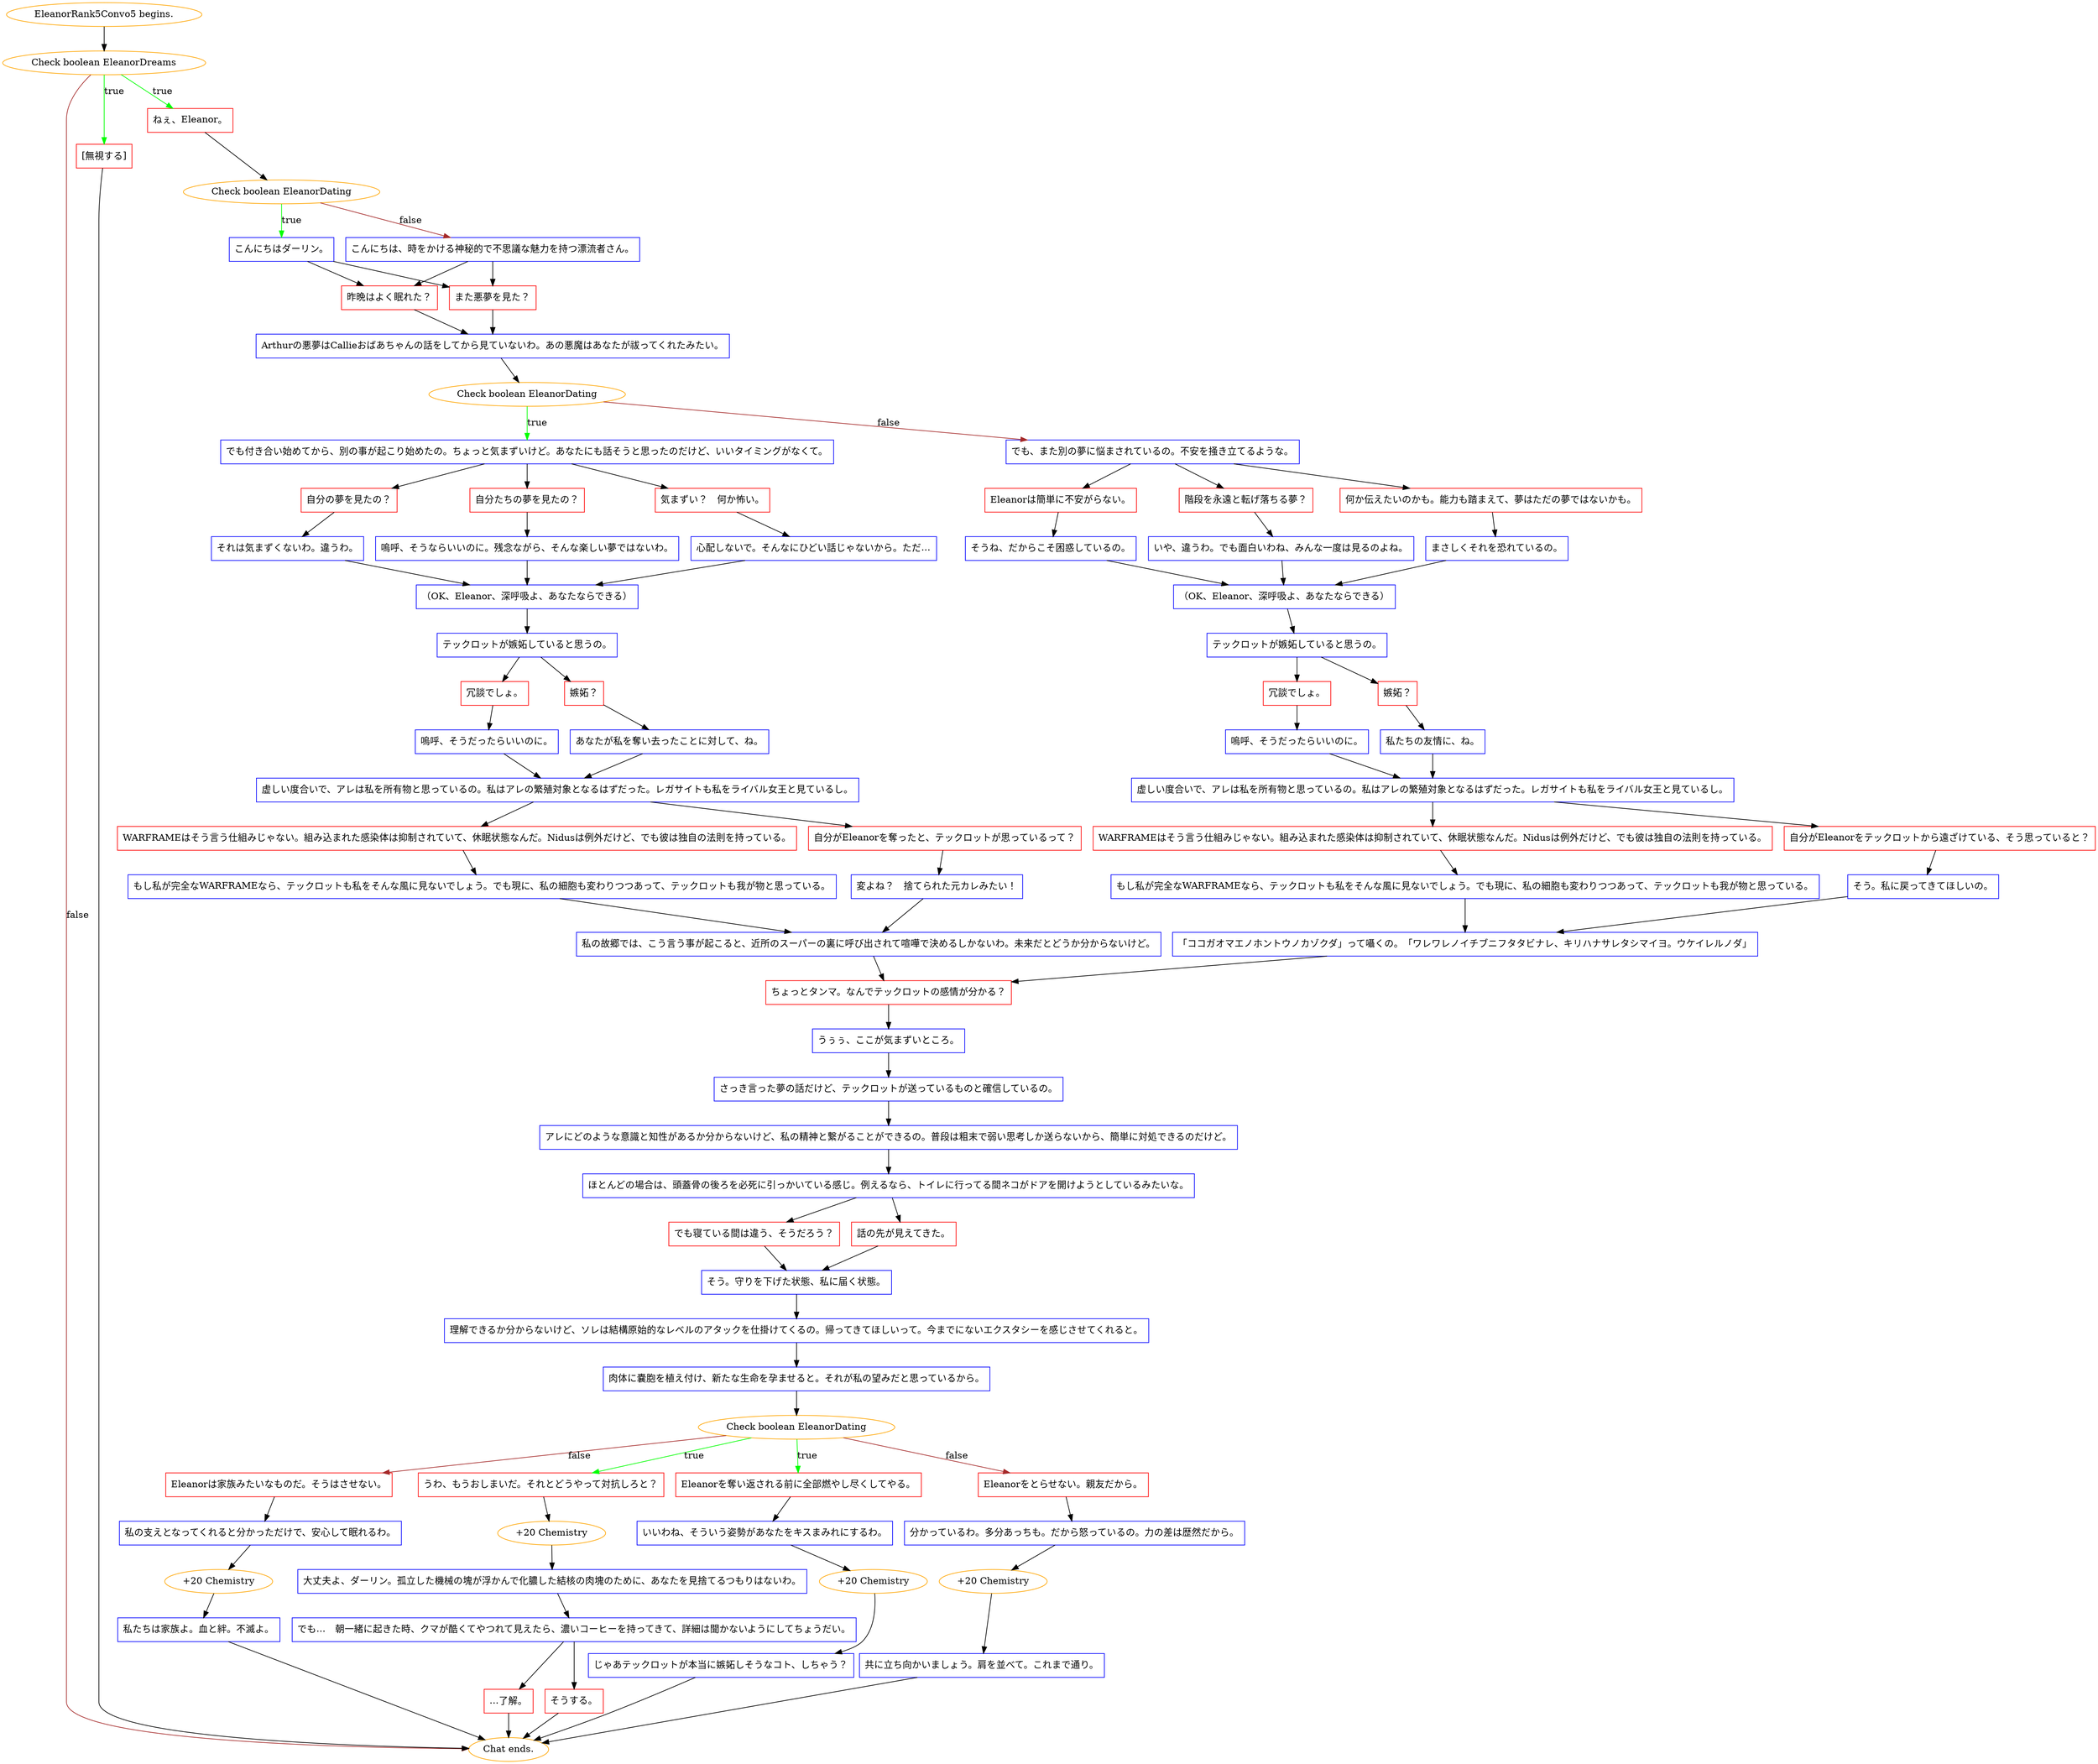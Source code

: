 digraph {
	"EleanorRank5Convo5 begins." [color=orange];
		"EleanorRank5Convo5 begins." -> j2010599810;
	j2010599810 [label="Check boolean EleanorDreams",color=orange];
		j2010599810 -> j1391293176 [label=true,color=green];
		j2010599810 -> j85835136 [label=true,color=green];
		j2010599810 -> "Chat ends." [label=false,color=brown];
	j1391293176 [label="ねぇ、Eleanor。",shape=box,color=red];
		j1391293176 -> j1518854856;
	j85835136 [label="[無視する]",shape=box,color=red];
		j85835136 -> "Chat ends.";
	"Chat ends." [color=orange];
	j1518854856 [label="Check boolean EleanorDating",color=orange];
		j1518854856 -> j1309942859 [label=true,color=green];
		j1518854856 -> j3569017315 [label=false,color=brown];
	j1309942859 [label="こんにちはダーリン。",shape=box,color=blue];
		j1309942859 -> j3956231631;
		j1309942859 -> j3686854598;
	j3569017315 [label="こんにちは、時をかける神秘的で不思議な魅力を持つ漂流者さん。",shape=box,color=blue];
		j3569017315 -> j3956231631;
		j3569017315 -> j3686854598;
	j3956231631 [label="昨晩はよく眠れた？",shape=box,color=red];
		j3956231631 -> j3267711060;
	j3686854598 [label="また悪夢を見た？",shape=box,color=red];
		j3686854598 -> j3267711060;
	j3267711060 [label="Arthurの悪夢はCallieおばあちゃんの話をしてから見ていないわ。あの悪魔はあなたが祓ってくれたみたい。",shape=box,color=blue];
		j3267711060 -> j3019953371;
	j3019953371 [label="Check boolean EleanorDating",color=orange];
		j3019953371 -> j4229820430 [label=true,color=green];
		j3019953371 -> j1303875073 [label=false,color=brown];
	j4229820430 [label="でも付き合い始めてから、別の事が起こり始めたの。ちょっと気まずいけど。あなたにも話そうと思ったのだけど、いいタイミングがなくて。",shape=box,color=blue];
		j4229820430 -> j1838657388;
		j4229820430 -> j4031484754;
		j4229820430 -> j962145763;
	j1303875073 [label="でも、また別の夢に悩まされているの。不安を掻き立てるような。",shape=box,color=blue];
		j1303875073 -> j143203704;
		j1303875073 -> j1531342100;
		j1303875073 -> j537797502;
	j1838657388 [label="自分の夢を見たの？",shape=box,color=red];
		j1838657388 -> j214553730;
	j4031484754 [label="自分たちの夢を見たの？",shape=box,color=red];
		j4031484754 -> j1327575294;
	j962145763 [label="気まずい？　何か怖い。",shape=box,color=red];
		j962145763 -> j1720368539;
	j143203704 [label="Eleanorは簡単に不安がらない。",shape=box,color=red];
		j143203704 -> j21053363;
	j1531342100 [label="階段を永遠と転げ落ちる夢？",shape=box,color=red];
		j1531342100 -> j3018189634;
	j537797502 [label="何か伝えたいのかも。能力も踏まえて、夢はただの夢ではないかも。",shape=box,color=red];
		j537797502 -> j2891900566;
	j214553730 [label="それは気まずくないわ。違うわ。",shape=box,color=blue];
		j214553730 -> j2768746959;
	j1327575294 [label="嗚呼、そうならいいのに。残念ながら、そんな楽しい夢ではないわ。",shape=box,color=blue];
		j1327575294 -> j2768746959;
	j1720368539 [label="心配しないで。そんなにひどい話じゃないから。ただ…",shape=box,color=blue];
		j1720368539 -> j2768746959;
	j21053363 [label="そうね、だからこそ困惑しているの。",shape=box,color=blue];
		j21053363 -> j4292176357;
	j3018189634 [label="いや、違うわ。でも面白いわね、みんな一度は見るのよね。",shape=box,color=blue];
		j3018189634 -> j4292176357;
	j2891900566 [label="まさしくそれを恐れているの。",shape=box,color=blue];
		j2891900566 -> j4292176357;
	j2768746959 [label="（OK、Eleanor、深呼吸よ、あなたならできる）",shape=box,color=blue];
		j2768746959 -> j675953647;
	j4292176357 [label="（OK、Eleanor、深呼吸よ、あなたならできる）",shape=box,color=blue];
		j4292176357 -> j1144359518;
	j675953647 [label="テックロットが嫉妬していると思うの。",shape=box,color=blue];
		j675953647 -> j2520803435;
		j675953647 -> j3255784759;
	j1144359518 [label="テックロットが嫉妬していると思うの。",shape=box,color=blue];
		j1144359518 -> j3964572810;
		j1144359518 -> j1729993015;
	j2520803435 [label="冗談でしょ。",shape=box,color=red];
		j2520803435 -> j1832102786;
	j3255784759 [label="嫉妬？",shape=box,color=red];
		j3255784759 -> j3322561318;
	j3964572810 [label="冗談でしょ。",shape=box,color=red];
		j3964572810 -> j563090492;
	j1729993015 [label="嫉妬？",shape=box,color=red];
		j1729993015 -> j376383888;
	j1832102786 [label="嗚呼、そうだったらいいのに。",shape=box,color=blue];
		j1832102786 -> j491705486;
	j3322561318 [label="あなたが私を奪い去ったことに対して、ね。",shape=box,color=blue];
		j3322561318 -> j491705486;
	j563090492 [label="嗚呼、そうだったらいいのに。",shape=box,color=blue];
		j563090492 -> j2867412438;
	j376383888 [label="私たちの友情に、ね。",shape=box,color=blue];
		j376383888 -> j2867412438;
	j491705486 [label="虚しい度合いで、アレは私を所有物と思っているの。私はアレの繁殖対象となるはずだった。レガサイトも私をライバル女王と見ているし。",shape=box,color=blue];
		j491705486 -> j3211116160;
		j491705486 -> j2009131915;
	j2867412438 [label="虚しい度合いで、アレは私を所有物と思っているの。私はアレの繁殖対象となるはずだった。レガサイトも私をライバル女王と見ているし。",shape=box,color=blue];
		j2867412438 -> j3267303888;
		j2867412438 -> j3875476010;
	j3211116160 [label="WARFRAMEはそう言う仕組みじゃない。組み込まれた感染体は抑制されていて、休眠状態なんだ。Nidusは例外だけど、でも彼は独自の法則を持っている。",shape=box,color=red];
		j3211116160 -> j2267145355;
	j2009131915 [label="自分がEleanorを奪ったと、テックロットが思っているって？",shape=box,color=red];
		j2009131915 -> j2210752353;
	j3267303888 [label="WARFRAMEはそう言う仕組みじゃない。組み込まれた感染体は抑制されていて、休眠状態なんだ。Nidusは例外だけど、でも彼は独自の法則を持っている。",shape=box,color=red];
		j3267303888 -> j4034655471;
	j3875476010 [label="自分がEleanorをテックロットから遠ざけている、そう思っていると？",shape=box,color=red];
		j3875476010 -> j578272489;
	j2267145355 [label="もし私が完全なWARFRAMEなら、テックロットも私をそんな風に見ないでしょう。でも現に、私の細胞も変わりつつあって、テックロットも我が物と思っている。",shape=box,color=blue];
		j2267145355 -> j103639857;
	j2210752353 [label="変よね？　捨てられた元カレみたい！",shape=box,color=blue];
		j2210752353 -> j103639857;
	j4034655471 [label="もし私が完全なWARFRAMEなら、テックロットも私をそんな風に見ないでしょう。でも現に、私の細胞も変わりつつあって、テックロットも我が物と思っている。",shape=box,color=blue];
		j4034655471 -> j2174422588;
	j578272489 [label="そう。私に戻ってきてほしいの。",shape=box,color=blue];
		j578272489 -> j2174422588;
	j103639857 [label="私の故郷では、こう言う事が起こると、近所のスーパーの裏に呼び出されて喧嘩で決めるしかないわ。未来だとどうか分からないけど。",shape=box,color=blue];
		j103639857 -> j3225229312;
	j2174422588 [label="「ココガオマエノホントウノカゾクダ」って囁くの。「ワレワレノイチブニフタタビナレ、キリハナサレタシマイヨ。ウケイレルノダ」",shape=box,color=blue];
		j2174422588 -> j3225229312;
	j3225229312 [label="ちょっとタンマ。なんでテックロットの感情が分かる？",shape=box,color=red];
		j3225229312 -> j93588395;
	j93588395 [label="うぅぅ、ここが気まずいところ。",shape=box,color=blue];
		j93588395 -> j2677320363;
	j2677320363 [label="さっき言った夢の話だけど、テックロットが送っているものと確信しているの。",shape=box,color=blue];
		j2677320363 -> j22532977;
	j22532977 [label="アレにどのような意識と知性があるか分からないけど、私の精神と繋がることができるの。普段は粗末で弱い思考しか送らないから、簡単に対処できるのだけど。",shape=box,color=blue];
		j22532977 -> j91523564;
	j91523564 [label="ほとんどの場合は、頭蓋骨の後ろを必死に引っかいている感じ。例えるなら、トイレに行ってる間ネコがドアを開けようとしているみたいな。",shape=box,color=blue];
		j91523564 -> j2002244213;
		j91523564 -> j456895748;
	j2002244213 [label="でも寝ている間は違う、そうだろう？",shape=box,color=red];
		j2002244213 -> j948267542;
	j456895748 [label="話の先が見えてきた。",shape=box,color=red];
		j456895748 -> j948267542;
	j948267542 [label="そう。守りを下げた状態、私に届く状態。",shape=box,color=blue];
		j948267542 -> j3892544857;
	j3892544857 [label="理解できるか分からないけど、ソレは結構原始的なレベルのアタックを仕掛けてくるの。帰ってきてほしいって。今までにないエクスタシーを感じさせてくれると。",shape=box,color=blue];
		j3892544857 -> j3836329359;
	j3836329359 [label="肉体に嚢胞を植え付け、新たな生命を孕ませると。それが私の望みだと思っているから。",shape=box,color=blue];
		j3836329359 -> j3322718474;
	j3322718474 [label="Check boolean EleanorDating",color=orange];
		j3322718474 -> j3660808752 [label=true,color=green];
		j3322718474 -> j2226114925 [label=true,color=green];
		j3322718474 -> j1520410197 [label=false,color=brown];
		j3322718474 -> j1710251517 [label=false,color=brown];
	j3660808752 [label="うわ、もうおしまいだ。それとどうやって対抗しろと？",shape=box,color=red];
		j3660808752 -> j824893175;
	j2226114925 [label="Eleanorを奪い返される前に全部燃やし尽くしてやる。",shape=box,color=red];
		j2226114925 -> j365468094;
	j1520410197 [label="Eleanorをとらせない。親友だから。",shape=box,color=red];
		j1520410197 -> j1914218792;
	j1710251517 [label="Eleanorは家族みたいなものだ。そうはさせない。",shape=box,color=red];
		j1710251517 -> j1264337300;
	j824893175 [label="+20 Chemistry",color=orange];
		j824893175 -> j4160334376;
	j365468094 [label="いいわね、そういう姿勢があなたをキスまみれにするわ。",shape=box,color=blue];
		j365468094 -> j2470803609;
	j1914218792 [label="分かっているわ。多分あっちも。だから怒っているの。力の差は歴然だから。",shape=box,color=blue];
		j1914218792 -> j1665522761;
	j1264337300 [label="私の支えとなってくれると分かっただけで、安心して眠れるわ。",shape=box,color=blue];
		j1264337300 -> j2054482243;
	j4160334376 [label="大丈夫よ、ダーリン。孤立した機械の塊が浮かんで化膿した結核の肉塊のために、あなたを見捨てるつもりはないわ。",shape=box,color=blue];
		j4160334376 -> j4014009617;
	j2470803609 [label="+20 Chemistry",color=orange];
		j2470803609 -> j646508516;
	j1665522761 [label="+20 Chemistry",color=orange];
		j1665522761 -> j2394815350;
	j2054482243 [label="+20 Chemistry",color=orange];
		j2054482243 -> j1311493213;
	j4014009617 [label="でも…　朝一緒に起きた時、クマが酷くてやつれて見えたら、濃いコーヒーを持ってきて、詳細は聞かないようにしてちょうだい。",shape=box,color=blue];
		j4014009617 -> j2628032414;
		j4014009617 -> j2145912184;
	j646508516 [label="じゃあテックロットが本当に嫉妬しそうなコト、しちゃう？",shape=box,color=blue];
		j646508516 -> "Chat ends.";
	j2394815350 [label="共に立ち向かいましょう。肩を並べて。これまで通り。",shape=box,color=blue];
		j2394815350 -> "Chat ends.";
	j1311493213 [label="私たちは家族よ。血と絆。不滅よ。",shape=box,color=blue];
		j1311493213 -> "Chat ends.";
	j2628032414 [label="そうする。",shape=box,color=red];
		j2628032414 -> "Chat ends.";
	j2145912184 [label="…了解。",shape=box,color=red];
		j2145912184 -> "Chat ends.";
}